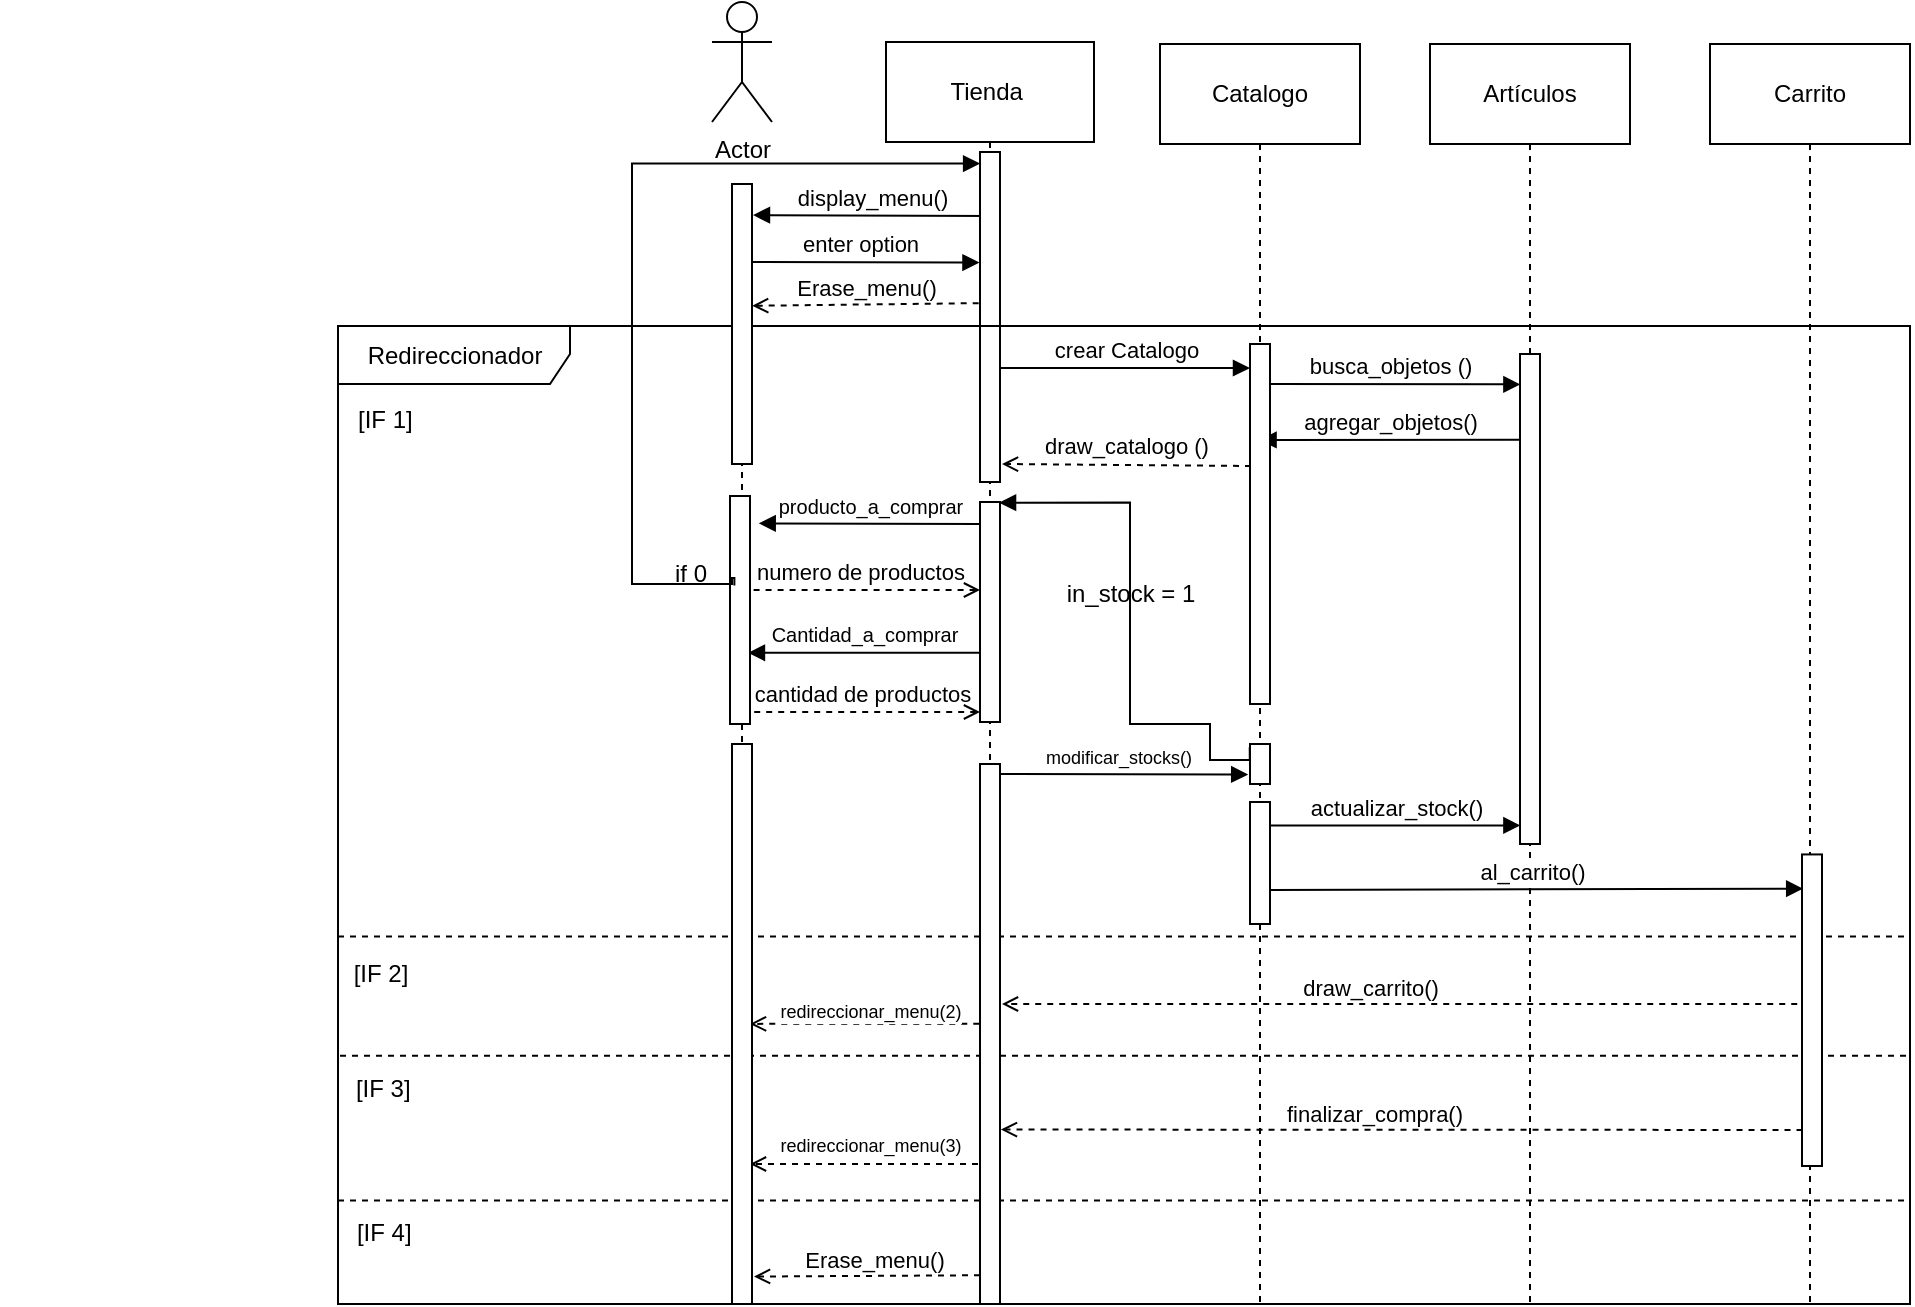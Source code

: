 <mxfile>
    <diagram id="iu8UTEItTF_XXB0HUZB4" name="Page-1">
        <mxGraphModel dx="2135" dy="718" grid="1" gridSize="10" guides="1" tooltips="1" connect="1" arrows="1" fold="1" page="1" pageScale="1" pageWidth="850" pageHeight="1100" math="0" shadow="0">
            <root>
                <mxCell id="0"/>
                <mxCell id="1" parent="0"/>
                <mxCell id="2" value="Actor" style="shape=umlActor;verticalLabelPosition=bottom;verticalAlign=top;html=1;" parent="1" vertex="1">
                    <mxGeometry x="101" y="29" width="30" height="60" as="geometry"/>
                </mxCell>
                <mxCell id="7" value="Tienda&amp;nbsp;" style="shape=umlLifeline;perimeter=lifelinePerimeter;whiteSpace=wrap;html=1;container=1;collapsible=0;recursiveResize=0;outlineConnect=0;size=50;" parent="1" vertex="1">
                    <mxGeometry x="188" y="49" width="104" height="631" as="geometry"/>
                </mxCell>
                <mxCell id="13" value="display_menu()" style="html=1;verticalAlign=bottom;endArrow=block;entryX=1.049;entryY=0.111;entryDx=0;entryDy=0;entryPerimeter=0;" parent="7" target="126" edge="1">
                    <mxGeometry width="80" relative="1" as="geometry">
                        <mxPoint x="53" y="87" as="sourcePoint"/>
                        <mxPoint x="-71.409" y="87" as="targetPoint"/>
                    </mxGeometry>
                </mxCell>
                <mxCell id="74" value="" style="html=1;points=[];perimeter=orthogonalPerimeter;" parent="7" vertex="1">
                    <mxGeometry x="47" y="230" width="10" height="110" as="geometry"/>
                </mxCell>
                <mxCell id="122" value="" style="html=1;points=[];perimeter=orthogonalPerimeter;" parent="7" vertex="1">
                    <mxGeometry x="47" y="55" width="10" height="165" as="geometry"/>
                </mxCell>
                <mxCell id="8" value="Carrito" style="shape=umlLifeline;perimeter=lifelinePerimeter;whiteSpace=wrap;html=1;container=1;collapsible=0;recursiveResize=0;outlineConnect=0;size=50;" parent="1" vertex="1">
                    <mxGeometry x="600" y="50" width="100" height="630" as="geometry"/>
                </mxCell>
                <mxCell id="78" value="Redireccionador" style="shape=umlFrame;tabWidth=110;tabHeight=30;tabPosition=left;html=1;boundedLbl=1;labelInHeader=1;width=116;height=29;movable=1;resizable=1;rotatable=1;deletable=1;editable=1;connectable=1;" parent="8" vertex="1">
                    <mxGeometry x="-686" y="141" width="786" height="489" as="geometry"/>
                </mxCell>
                <mxCell id="79" value="[IF 1]" style="text" parent="78" vertex="1">
                    <mxGeometry width="100" height="20" relative="1" as="geometry">
                        <mxPoint x="8" y="33" as="offset"/>
                    </mxGeometry>
                </mxCell>
                <mxCell id="80" value="" style="line;strokeWidth=1;dashed=1;labelPosition=center;verticalLabelPosition=bottom;align=left;verticalAlign=top;spacingLeft=20;spacingTop=15;" parent="78" vertex="1">
                    <mxGeometry y="295.465" width="786" height="19.56" as="geometry"/>
                </mxCell>
                <mxCell id="81" value="[IF 2]" style="text" parent="78" vertex="1">
                    <mxGeometry x="5.817" y="309.823" width="271.034" height="39.12" as="geometry"/>
                </mxCell>
                <mxCell id="82" value="" style="line;strokeWidth=1;dashed=1;labelPosition=center;verticalLabelPosition=bottom;align=left;verticalAlign=top;spacingLeft=20;spacingTop=15;" parent="78" vertex="1">
                    <mxGeometry x="1" y="355.116" width="786" height="19.56" as="geometry"/>
                </mxCell>
                <mxCell id="83" value="[IF 3]" style="text" parent="78" vertex="1">
                    <mxGeometry x="6.942" y="367.69" width="271.034" height="39.12" as="geometry"/>
                </mxCell>
                <mxCell id="84" value="" style="line;strokeWidth=1;dashed=1;labelPosition=center;verticalLabelPosition=bottom;align=left;verticalAlign=top;spacingLeft=20;spacingTop=15;" parent="78" vertex="1">
                    <mxGeometry y="427.468" width="786" height="19.56" as="geometry"/>
                </mxCell>
                <mxCell id="85" value="[IF 4]" style="text" parent="78" vertex="1">
                    <mxGeometry x="7.443" y="439.436" width="271.034" height="39.12" as="geometry"/>
                </mxCell>
                <mxCell id="115" value="" style="html=1;points=[];perimeter=orthogonalPerimeter;" parent="78" vertex="1">
                    <mxGeometry x="732" y="264.22" width="10" height="155.78" as="geometry"/>
                </mxCell>
                <mxCell id="127" value="" style="html=1;verticalAlign=bottom;labelBackgroundColor=none;endArrow=open;endFill=0;dashed=1;exitX=-0.037;exitY=0.481;exitDx=0;exitDy=0;exitPerimeter=0;" edge="1" parent="78" source="124">
                    <mxGeometry width="160" relative="1" as="geometry">
                        <mxPoint x="603.61" y="348.94" as="sourcePoint"/>
                        <mxPoint x="206" y="348.94" as="targetPoint"/>
                    </mxGeometry>
                </mxCell>
                <mxCell id="128" value="&lt;font style=&quot;font-size: 9px;&quot;&gt;redireccionar_menu(2)&lt;/font&gt;" style="edgeLabel;html=1;align=center;verticalAlign=middle;resizable=0;points=[];" vertex="1" connectable="0" parent="127">
                    <mxGeometry x="-0.242" y="-2" relative="1" as="geometry">
                        <mxPoint x="-11" y="-5" as="offset"/>
                    </mxGeometry>
                </mxCell>
                <mxCell id="103" value="" style="html=1;verticalAlign=bottom;labelBackgroundColor=none;endArrow=open;endFill=0;dashed=1;" parent="8" edge="1">
                    <mxGeometry width="160" relative="1" as="geometry">
                        <mxPoint x="43.61" y="480" as="sourcePoint"/>
                        <mxPoint x="-354" y="480" as="targetPoint"/>
                    </mxGeometry>
                </mxCell>
                <mxCell id="104" value="draw_carrito()" style="edgeLabel;html=1;align=center;verticalAlign=middle;resizable=0;points=[];" parent="103" vertex="1" connectable="0">
                    <mxGeometry x="-0.242" y="-2" relative="1" as="geometry">
                        <mxPoint x="-63" y="-6" as="offset"/>
                    </mxGeometry>
                </mxCell>
                <mxCell id="9" value="Catalogo" style="shape=umlLifeline;perimeter=lifelinePerimeter;whiteSpace=wrap;html=1;container=1;collapsible=0;recursiveResize=0;outlineConnect=0;size=50;" parent="1" vertex="1">
                    <mxGeometry x="325" y="50" width="100" height="630" as="geometry"/>
                </mxCell>
                <mxCell id="10" value="Artículos" style="shape=umlLifeline;perimeter=lifelinePerimeter;whiteSpace=wrap;html=1;container=1;collapsible=0;recursiveResize=0;outlineConnect=0;size=50;" parent="1" vertex="1">
                    <mxGeometry x="460" y="50" width="100" height="630" as="geometry"/>
                </mxCell>
                <mxCell id="43" value="busca_objetos ()" style="html=1;verticalAlign=bottom;endArrow=block;entryX=0.02;entryY=0.062;entryDx=0;entryDy=0;entryPerimeter=0;" parent="10" target="117" edge="1">
                    <mxGeometry width="80" relative="1" as="geometry">
                        <mxPoint x="-85" y="170" as="sourcePoint"/>
                        <mxPoint x="49.5" y="170" as="targetPoint"/>
                    </mxGeometry>
                </mxCell>
                <mxCell id="117" value="" style="html=1;points=[];perimeter=orthogonalPerimeter;" parent="10" vertex="1">
                    <mxGeometry x="45" y="155" width="10" height="245" as="geometry"/>
                </mxCell>
                <mxCell id="11" value="" style="shape=umlLifeline;perimeter=lifelinePerimeter;whiteSpace=wrap;html=1;container=0;collapsible=0;recursiveResize=0;outlineConnect=0;size=0;" parent="1" vertex="1">
                    <mxGeometry x="-254" y="120" width="740" height="560" as="geometry"/>
                </mxCell>
                <mxCell id="44" value="agregar_objetos()" style="html=1;verticalAlign=bottom;endArrow=block;exitX=0.02;exitY=0.175;exitDx=0;exitDy=0;exitPerimeter=0;" parent="1" source="117" edge="1">
                    <mxGeometry width="80" relative="1" as="geometry">
                        <mxPoint x="500" y="248" as="sourcePoint"/>
                        <mxPoint x="374.786" y="248" as="targetPoint"/>
                    </mxGeometry>
                </mxCell>
                <mxCell id="50" value="draw_catalogo ()" style="html=1;verticalAlign=bottom;labelBackgroundColor=none;endArrow=open;endFill=0;dashed=1;" parent="1" edge="1">
                    <mxGeometry width="160" relative="1" as="geometry">
                        <mxPoint x="370.5" y="261" as="sourcePoint"/>
                        <mxPoint x="246" y="260" as="targetPoint"/>
                    </mxGeometry>
                </mxCell>
                <mxCell id="56" value="numero de productos" style="html=1;verticalAlign=bottom;labelBackgroundColor=none;endArrow=open;endFill=0;dashed=1;" parent="1" edge="1">
                    <mxGeometry width="160" relative="1" as="geometry">
                        <mxPoint x="115.786" y="323" as="sourcePoint"/>
                        <mxPoint x="235" y="323" as="targetPoint"/>
                    </mxGeometry>
                </mxCell>
                <mxCell id="57" value="cantidad de productos" style="html=1;verticalAlign=bottom;labelBackgroundColor=none;endArrow=open;endFill=0;dashed=1;" parent="1" edge="1">
                    <mxGeometry width="160" relative="1" as="geometry">
                        <mxPoint x="116.1" y="384" as="sourcePoint"/>
                        <mxPoint x="235" y="384" as="targetPoint"/>
                    </mxGeometry>
                </mxCell>
                <mxCell id="61" value="" style="edgeStyle=orthogonalEdgeStyle;html=1;align=left;spacingLeft=2;endArrow=block;rounded=0;entryX=0.953;entryY=0.003;exitX=-0.014;exitY=0.083;exitDx=0;exitDy=0;exitPerimeter=0;entryDx=0;entryDy=0;entryPerimeter=0;" parent="1" source="62" target="74" edge="1">
                    <mxGeometry x="0.477" relative="1" as="geometry">
                        <mxPoint x="317.25" y="380" as="sourcePoint"/>
                        <Array as="points">
                            <mxPoint x="350" y="408"/>
                            <mxPoint x="350" y="390"/>
                            <mxPoint x="310" y="390"/>
                            <mxPoint x="310" y="279"/>
                        </Array>
                        <mxPoint x="245" y="338" as="targetPoint"/>
                        <mxPoint as="offset"/>
                    </mxGeometry>
                </mxCell>
                <mxCell id="16" value="enter option" style="html=1;verticalAlign=bottom;endArrow=block;entryX=-0.027;entryY=0.335;entryDx=0;entryDy=0;entryPerimeter=0;" parent="1" target="122" edge="1">
                    <mxGeometry width="80" relative="1" as="geometry">
                        <mxPoint x="116" y="159" as="sourcePoint"/>
                        <mxPoint x="230" y="160" as="targetPoint"/>
                    </mxGeometry>
                </mxCell>
                <mxCell id="40" value="" style="html=1;verticalAlign=bottom;labelBackgroundColor=none;endArrow=open;endFill=0;dashed=1;exitX=-0.066;exitY=0.458;exitDx=0;exitDy=0;exitPerimeter=0;entryX=1.008;entryY=0.435;entryDx=0;entryDy=0;entryPerimeter=0;" parent="1" source="122" target="126" edge="1">
                    <mxGeometry width="160" relative="1" as="geometry">
                        <mxPoint x="230" y="180" as="sourcePoint"/>
                        <mxPoint x="115.574" y="180" as="targetPoint"/>
                    </mxGeometry>
                </mxCell>
                <mxCell id="41" value="Erase_menu()" style="edgeLabel;html=1;align=center;verticalAlign=middle;resizable=0;points=[];" parent="40" vertex="1" connectable="0">
                    <mxGeometry x="-0.242" y="-2" relative="1" as="geometry">
                        <mxPoint x="-14" y="-6" as="offset"/>
                    </mxGeometry>
                </mxCell>
                <mxCell id="42" value="crear Catalogo" style="html=1;verticalAlign=bottom;endArrow=block;startArrow=none;" parent="1" source="122" edge="1">
                    <mxGeometry width="80" relative="1" as="geometry">
                        <mxPoint x="240" y="212" as="sourcePoint"/>
                        <mxPoint x="370" y="212" as="targetPoint"/>
                    </mxGeometry>
                </mxCell>
                <mxCell id="53" value="&lt;font style=&quot;font-size: 10px;&quot;&gt;Cantidad_a_comprar&lt;/font&gt;" style="html=1;verticalAlign=bottom;endArrow=block;entryX=0.898;entryY=0.679;entryDx=0;entryDy=0;entryPerimeter=0;exitX=-0.037;exitY=0.667;exitDx=0;exitDy=0;exitPerimeter=0;" parent="1" edge="1">
                    <mxGeometry width="80" relative="1" as="geometry">
                        <mxPoint x="234.63" y="354.37" as="sourcePoint"/>
                        <mxPoint x="118.98" y="354.406" as="targetPoint"/>
                    </mxGeometry>
                </mxCell>
                <mxCell id="51" value="&lt;font style=&quot;font-size: 10px;&quot;&gt;producto_a_comprar&lt;/font&gt;" style="html=1;verticalAlign=bottom;endArrow=block;entryX=0.936;entryY=0.12;entryDx=0;entryDy=0;entryPerimeter=0;" parent="1" edge="1">
                    <mxGeometry width="80" relative="1" as="geometry">
                        <mxPoint x="235" y="290" as="sourcePoint"/>
                        <mxPoint x="124.36" y="289.68" as="targetPoint"/>
                    </mxGeometry>
                </mxCell>
                <mxCell id="58" value="&lt;font style=&quot;font-size: 9px;&quot;&gt;modificar_stocks()&lt;/font&gt;" style="html=1;verticalAlign=bottom;endArrow=block;entryX=-0.09;entryY=0.283;entryDx=0;entryDy=0;entryPerimeter=0;" parent="1" edge="1">
                    <mxGeometry x="-0.005" width="80" relative="1" as="geometry">
                        <mxPoint x="240.0" y="415" as="sourcePoint"/>
                        <mxPoint x="369.1" y="415.264" as="targetPoint"/>
                        <mxPoint as="offset"/>
                    </mxGeometry>
                </mxCell>
                <mxCell id="62" value="" style="html=1;points=[];perimeter=orthogonalPerimeter;" parent="1" vertex="1">
                    <mxGeometry x="370" y="400" width="10" height="20" as="geometry"/>
                </mxCell>
                <mxCell id="77" value="actualizar_stock()" style="html=1;verticalAlign=bottom;endArrow=block;entryX=0.02;entryY=0.962;entryDx=0;entryDy=0;entryPerimeter=0;startArrow=none;" parent="1" source="120" target="117" edge="1">
                    <mxGeometry width="80" relative="1" as="geometry">
                        <mxPoint x="375.0" y="441" as="sourcePoint"/>
                        <mxPoint x="500" y="441" as="targetPoint"/>
                    </mxGeometry>
                </mxCell>
                <mxCell id="87" value="in_stock = 1" style="text;html=1;align=center;verticalAlign=middle;resizable=0;points=[];autosize=1;strokeColor=none;fillColor=none;" parent="1" vertex="1">
                    <mxGeometry x="265" y="310" width="90" height="30" as="geometry"/>
                </mxCell>
                <mxCell id="91" value="al_carrito()" style="html=1;verticalAlign=bottom;endArrow=block;entryX=0.059;entryY=0.142;entryDx=0;entryDy=0;entryPerimeter=0;" parent="1" edge="1">
                    <mxGeometry width="80" relative="1" as="geometry">
                        <mxPoint x="374.944" y="473" as="sourcePoint"/>
                        <mxPoint x="646.59" y="472.341" as="targetPoint"/>
                    </mxGeometry>
                </mxCell>
                <mxCell id="105" value="" style="html=1;verticalAlign=bottom;labelBackgroundColor=none;endArrow=open;endFill=0;dashed=1;exitX=0.026;exitY=0.934;exitDx=0;exitDy=0;exitPerimeter=0;entryX=1.046;entryY=0.651;entryDx=0;entryDy=0;entryPerimeter=0;" parent="1" edge="1">
                    <mxGeometry width="160" relative="1" as="geometry">
                        <mxPoint x="646.26" y="592.974" as="sourcePoint"/>
                        <mxPoint x="245.46" y="592.77" as="targetPoint"/>
                    </mxGeometry>
                </mxCell>
                <mxCell id="106" value="finalizar_compra()" style="edgeLabel;html=1;align=center;verticalAlign=middle;resizable=0;points=[];" parent="105" vertex="1" connectable="0">
                    <mxGeometry x="-0.242" y="-2" relative="1" as="geometry">
                        <mxPoint x="-63" y="-6" as="offset"/>
                    </mxGeometry>
                </mxCell>
                <mxCell id="107" value="" style="html=1;verticalAlign=bottom;labelBackgroundColor=none;endArrow=open;endFill=0;dashed=1;" parent="1" edge="1">
                    <mxGeometry width="160" relative="1" as="geometry">
                        <mxPoint x="240" y="610" as="sourcePoint"/>
                        <mxPoint x="120.001" y="610" as="targetPoint"/>
                    </mxGeometry>
                </mxCell>
                <mxCell id="108" value="&lt;font style=&quot;font-size: 9px;&quot;&gt;redireccionar_menu(3)&lt;/font&gt;" style="edgeLabel;html=1;align=center;verticalAlign=middle;resizable=0;points=[];" parent="107" vertex="1" connectable="0">
                    <mxGeometry x="-0.242" y="-2" relative="1" as="geometry">
                        <mxPoint x="-15" y="-8" as="offset"/>
                    </mxGeometry>
                </mxCell>
                <mxCell id="109" value="" style="html=1;verticalAlign=bottom;labelBackgroundColor=none;endArrow=open;endFill=0;dashed=1;entryX=1.1;entryY=0.951;entryDx=0;entryDy=0;entryPerimeter=0;" parent="1" target="125" edge="1">
                    <mxGeometry width="160" relative="1" as="geometry">
                        <mxPoint x="241" y="665.6" as="sourcePoint"/>
                        <mxPoint x="115.324" y="665.6" as="targetPoint"/>
                    </mxGeometry>
                </mxCell>
                <mxCell id="110" value="Erase_menu()" style="edgeLabel;html=1;align=center;verticalAlign=middle;resizable=0;points=[];" parent="109" vertex="1" connectable="0">
                    <mxGeometry x="-0.242" y="-2" relative="1" as="geometry">
                        <mxPoint x="-14" y="-6" as="offset"/>
                    </mxGeometry>
                </mxCell>
                <mxCell id="111" value="" style="html=1;points=[];perimeter=orthogonalPerimeter;" parent="1" vertex="1">
                    <mxGeometry x="110" y="276" width="10" height="114" as="geometry"/>
                </mxCell>
                <mxCell id="112" value="" style="edgeStyle=orthogonalEdgeStyle;html=1;align=left;spacingLeft=2;endArrow=block;rounded=0;exitX=0.118;exitY=0.393;exitDx=0;exitDy=0;exitPerimeter=0;entryX=0.006;entryY=0.035;entryDx=0;entryDy=0;entryPerimeter=0;" parent="1" target="122" edge="1">
                    <mxGeometry x="0.477" relative="1" as="geometry">
                        <mxPoint x="112.18" y="320.802" as="sourcePoint"/>
                        <Array as="points">
                            <mxPoint x="112" y="317"/>
                            <mxPoint x="111" y="317"/>
                            <mxPoint x="111" y="320"/>
                            <mxPoint x="61" y="320"/>
                            <mxPoint x="61" y="110"/>
                        </Array>
                        <mxPoint x="220" y="110" as="targetPoint"/>
                        <mxPoint as="offset"/>
                    </mxGeometry>
                </mxCell>
                <mxCell id="113" value="if 0" style="text;html=1;align=center;verticalAlign=middle;resizable=0;points=[];autosize=1;strokeColor=none;fillColor=none;" parent="1" vertex="1">
                    <mxGeometry x="70" y="300" width="40" height="30" as="geometry"/>
                </mxCell>
                <mxCell id="119" value="" style="html=1;points=[];perimeter=orthogonalPerimeter;" parent="1" vertex="1">
                    <mxGeometry x="370" y="200" width="10" height="180" as="geometry"/>
                </mxCell>
                <mxCell id="121" value="" style="html=1;verticalAlign=bottom;endArrow=none;entryX=0.02;entryY=0.962;entryDx=0;entryDy=0;entryPerimeter=0;" parent="1" target="120" edge="1">
                    <mxGeometry width="80" relative="1" as="geometry">
                        <mxPoint x="375.0" y="441" as="sourcePoint"/>
                        <mxPoint x="505.2" y="440.69" as="targetPoint"/>
                    </mxGeometry>
                </mxCell>
                <mxCell id="120" value="" style="html=1;points=[];perimeter=orthogonalPerimeter;" parent="1" vertex="1">
                    <mxGeometry x="370" y="429" width="10" height="61" as="geometry"/>
                </mxCell>
                <mxCell id="124" value="" style="html=1;points=[];perimeter=orthogonalPerimeter;" parent="1" vertex="1">
                    <mxGeometry x="235" y="410" width="10" height="270" as="geometry"/>
                </mxCell>
                <mxCell id="125" value="" style="html=1;points=[];perimeter=orthogonalPerimeter;" parent="1" vertex="1">
                    <mxGeometry x="111" y="400" width="10" height="280" as="geometry"/>
                </mxCell>
                <mxCell id="126" value="" style="html=1;points=[];perimeter=orthogonalPerimeter;" parent="1" vertex="1">
                    <mxGeometry x="111" y="120" width="10" height="140" as="geometry"/>
                </mxCell>
            </root>
        </mxGraphModel>
    </diagram>
</mxfile>